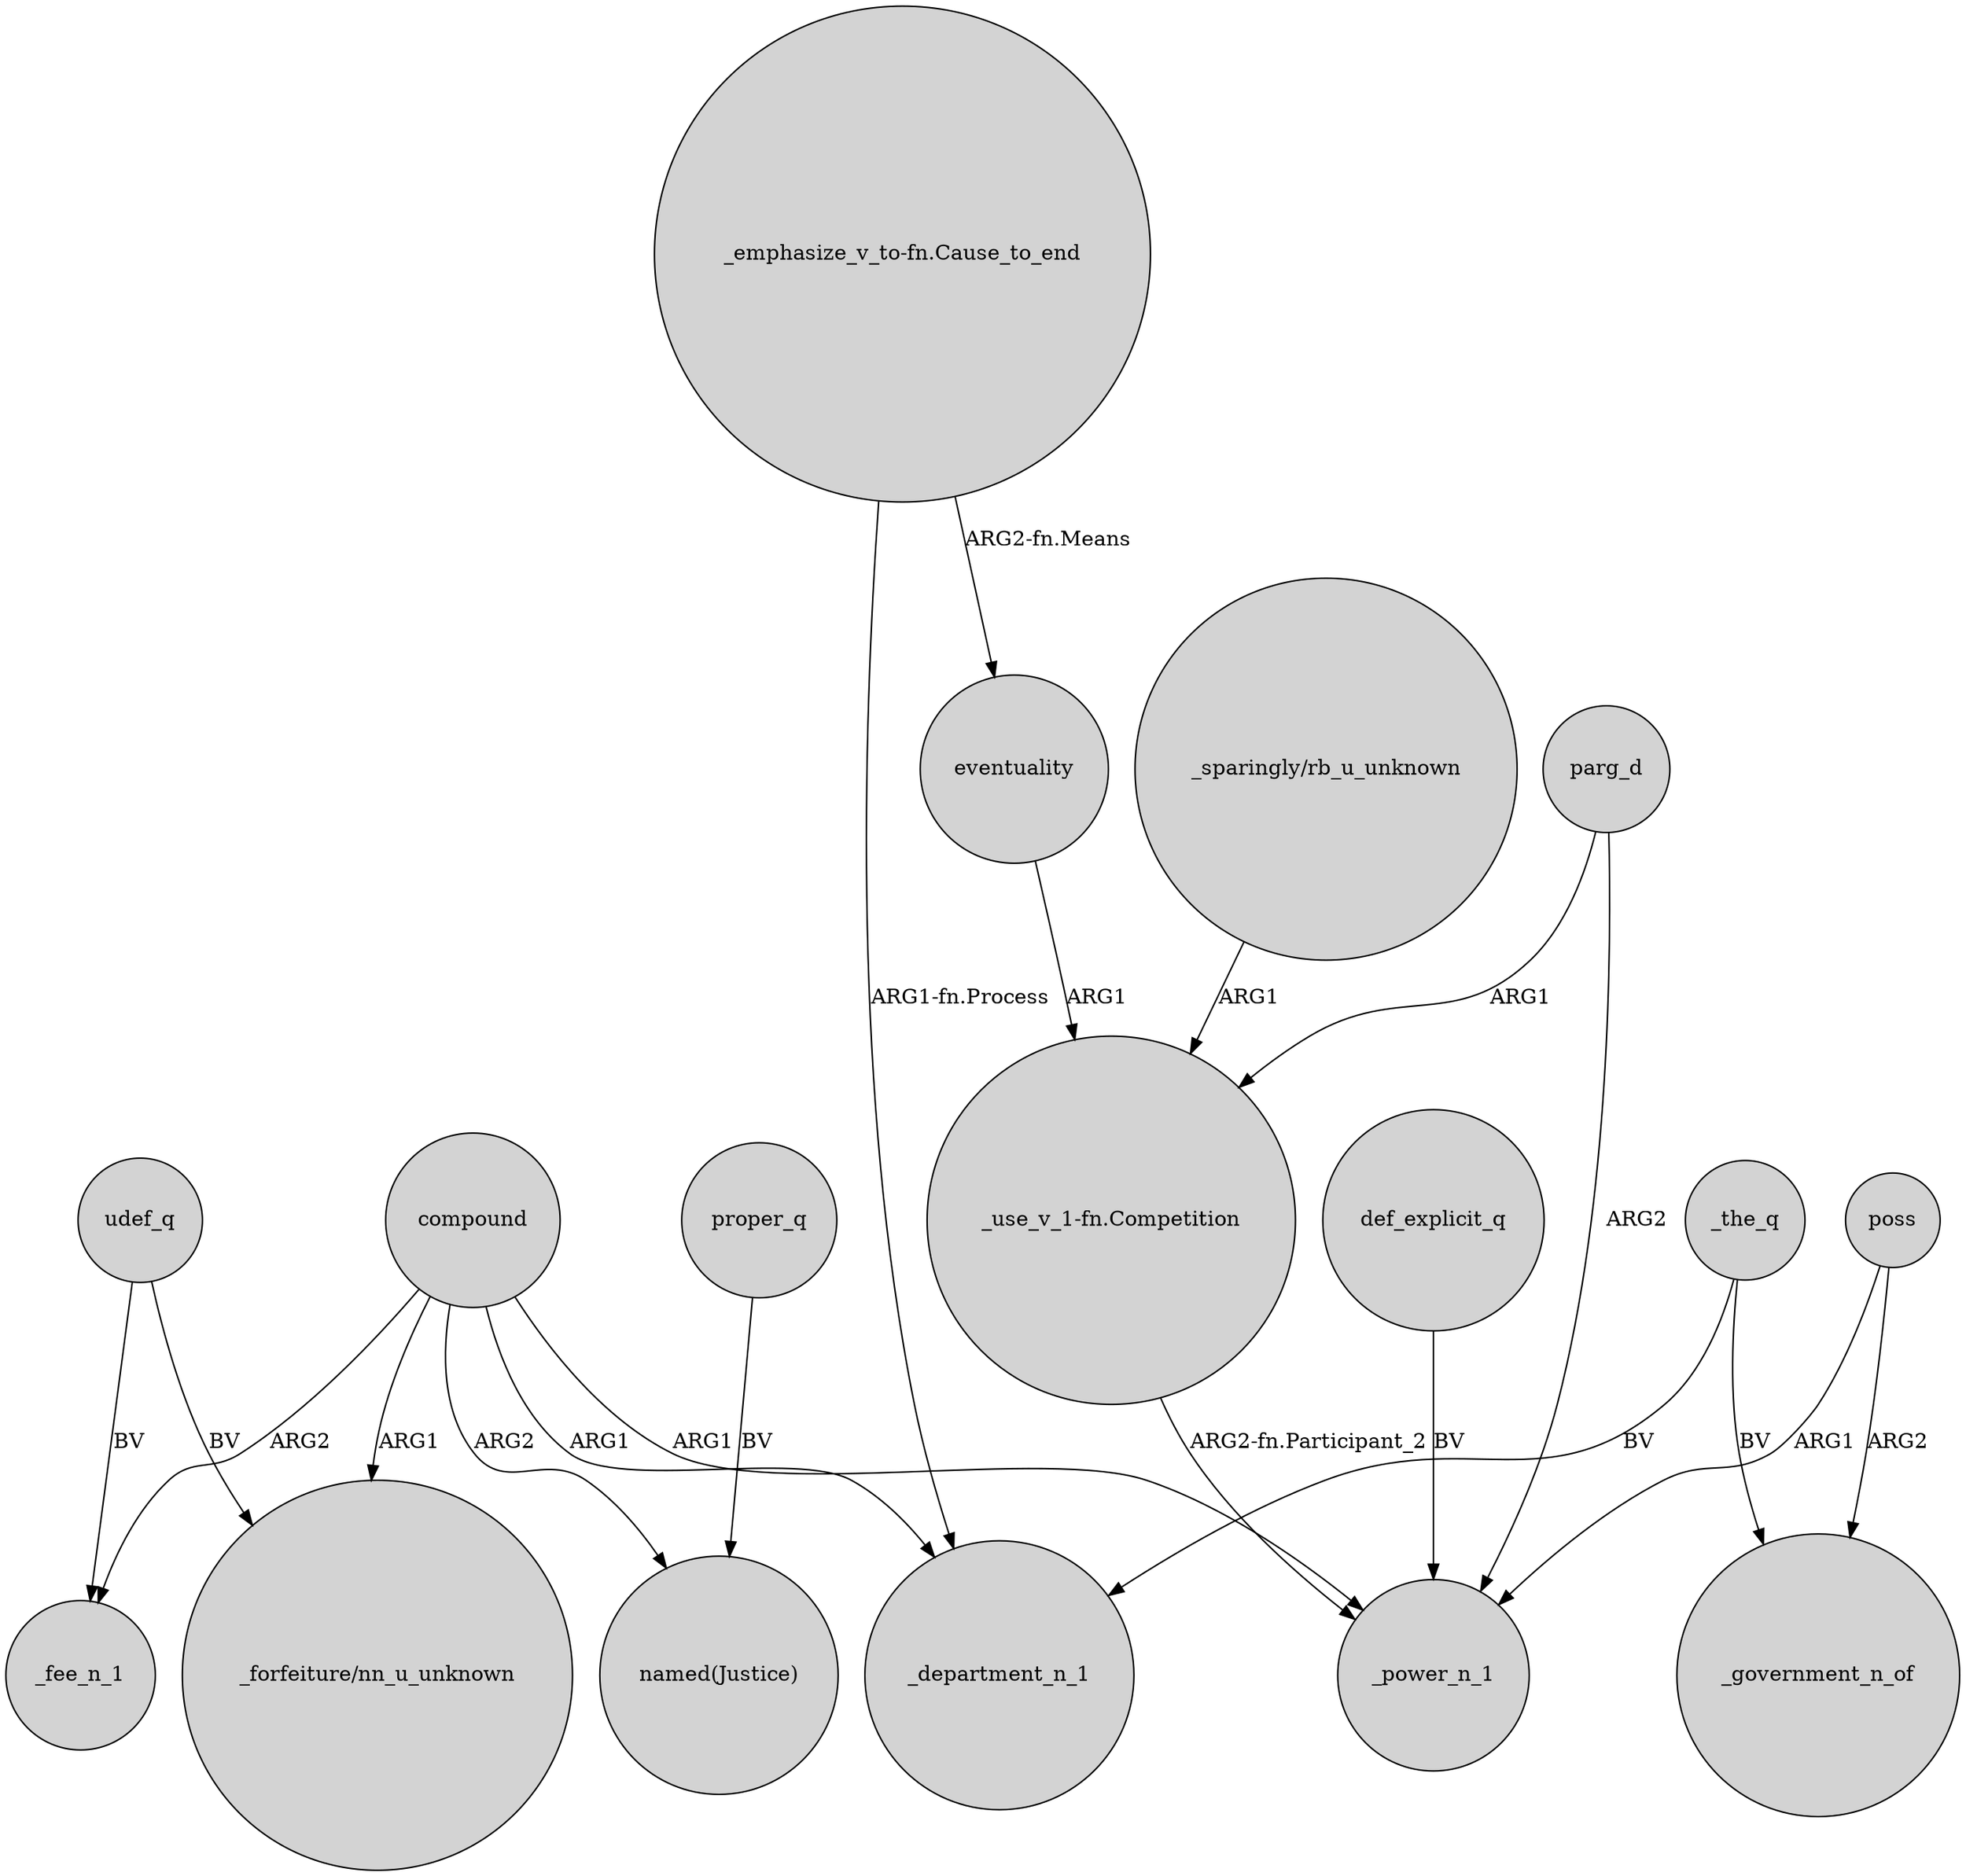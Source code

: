 digraph {
	node [shape=circle style=filled]
	"_emphasize_v_to-fn.Cause_to_end" -> _department_n_1 [label="ARG1-fn.Process"]
	udef_q -> _fee_n_1 [label=BV]
	def_explicit_q -> _power_n_1 [label=BV]
	"_sparingly/rb_u_unknown" -> "_use_v_1-fn.Competition" [label=ARG1]
	compound -> _fee_n_1 [label=ARG2]
	eventuality -> "_use_v_1-fn.Competition" [label=ARG1]
	compound -> _department_n_1 [label=ARG1]
	poss -> _power_n_1 [label=ARG1]
	parg_d -> "_use_v_1-fn.Competition" [label=ARG1]
	"_emphasize_v_to-fn.Cause_to_end" -> eventuality [label="ARG2-fn.Means"]
	"_use_v_1-fn.Competition" -> _power_n_1 [label="ARG2-fn.Participant_2"]
	_the_q -> _department_n_1 [label=BV]
	proper_q -> "named(Justice)" [label=BV]
	parg_d -> _power_n_1 [label=ARG2]
	_the_q -> _government_n_of [label=BV]
	udef_q -> "_forfeiture/nn_u_unknown" [label=BV]
	compound -> "named(Justice)" [label=ARG2]
	compound -> "_forfeiture/nn_u_unknown" [label=ARG1]
	compound -> _power_n_1 [label=ARG1]
	poss -> _government_n_of [label=ARG2]
}
